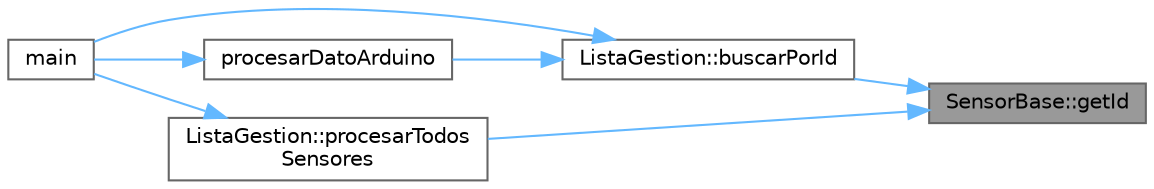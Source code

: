 digraph "SensorBase::getId"
{
 // INTERACTIVE_SVG=YES
 // LATEX_PDF_SIZE
  bgcolor="transparent";
  edge [fontname=Helvetica,fontsize=10,labelfontname=Helvetica,labelfontsize=10];
  node [fontname=Helvetica,fontsize=10,shape=box,height=0.2,width=0.4];
  rankdir="RL";
  Node1 [id="Node000001",label="SensorBase::getId",height=0.2,width=0.4,color="gray40", fillcolor="grey60", style="filled", fontcolor="black",tooltip="Obtiene el ID del sensor."];
  Node1 -> Node2 [id="edge1_Node000001_Node000002",dir="back",color="steelblue1",style="solid",tooltip=" "];
  Node2 [id="Node000002",label="ListaGestion::buscarPorId",height=0.2,width=0.4,color="grey40", fillcolor="white", style="filled",URL="$classListaGestion.html#aeca95b9079e888ba6318b5d6daea5fad",tooltip="Busca un sensor por ID."];
  Node2 -> Node3 [id="edge2_Node000002_Node000003",dir="back",color="steelblue1",style="solid",tooltip=" "];
  Node3 [id="Node000003",label="main",height=0.2,width=0.4,color="grey40", fillcolor="white", style="filled",URL="$main_8cpp.html#ae66f6b31b5ad750f1fe042a706a4e3d4",tooltip=" "];
  Node2 -> Node4 [id="edge3_Node000002_Node000004",dir="back",color="steelblue1",style="solid",tooltip=" "];
  Node4 [id="Node000004",label="procesarDatoArduino",height=0.2,width=0.4,color="grey40", fillcolor="white", style="filled",URL="$main_8cpp.html#a3b8d3a001b336e444a2b01a17fc75e64",tooltip=" "];
  Node4 -> Node3 [id="edge4_Node000004_Node000003",dir="back",color="steelblue1",style="solid",tooltip=" "];
  Node1 -> Node5 [id="edge5_Node000001_Node000005",dir="back",color="steelblue1",style="solid",tooltip=" "];
  Node5 [id="Node000005",label="ListaGestion::procesarTodos\lSensores",height=0.2,width=0.4,color="grey40", fillcolor="white", style="filled",URL="$classListaGestion.html#a621eaf1eed7eafac37694989281ec087",tooltip="Procesa todos los sensores (polimórfico)"];
  Node5 -> Node3 [id="edge6_Node000005_Node000003",dir="back",color="steelblue1",style="solid",tooltip=" "];
}
